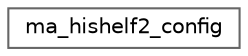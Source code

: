 digraph "Graphical Class Hierarchy"
{
 // LATEX_PDF_SIZE
  bgcolor="transparent";
  edge [fontname=Helvetica,fontsize=10,labelfontname=Helvetica,labelfontsize=10];
  node [fontname=Helvetica,fontsize=10,shape=box,height=0.2,width=0.4];
  rankdir="LR";
  Node0 [id="Node000000",label="ma_hishelf2_config",height=0.2,width=0.4,color="grey40", fillcolor="white", style="filled",URL="$structma__hishelf2__config.html",tooltip=" "];
}
